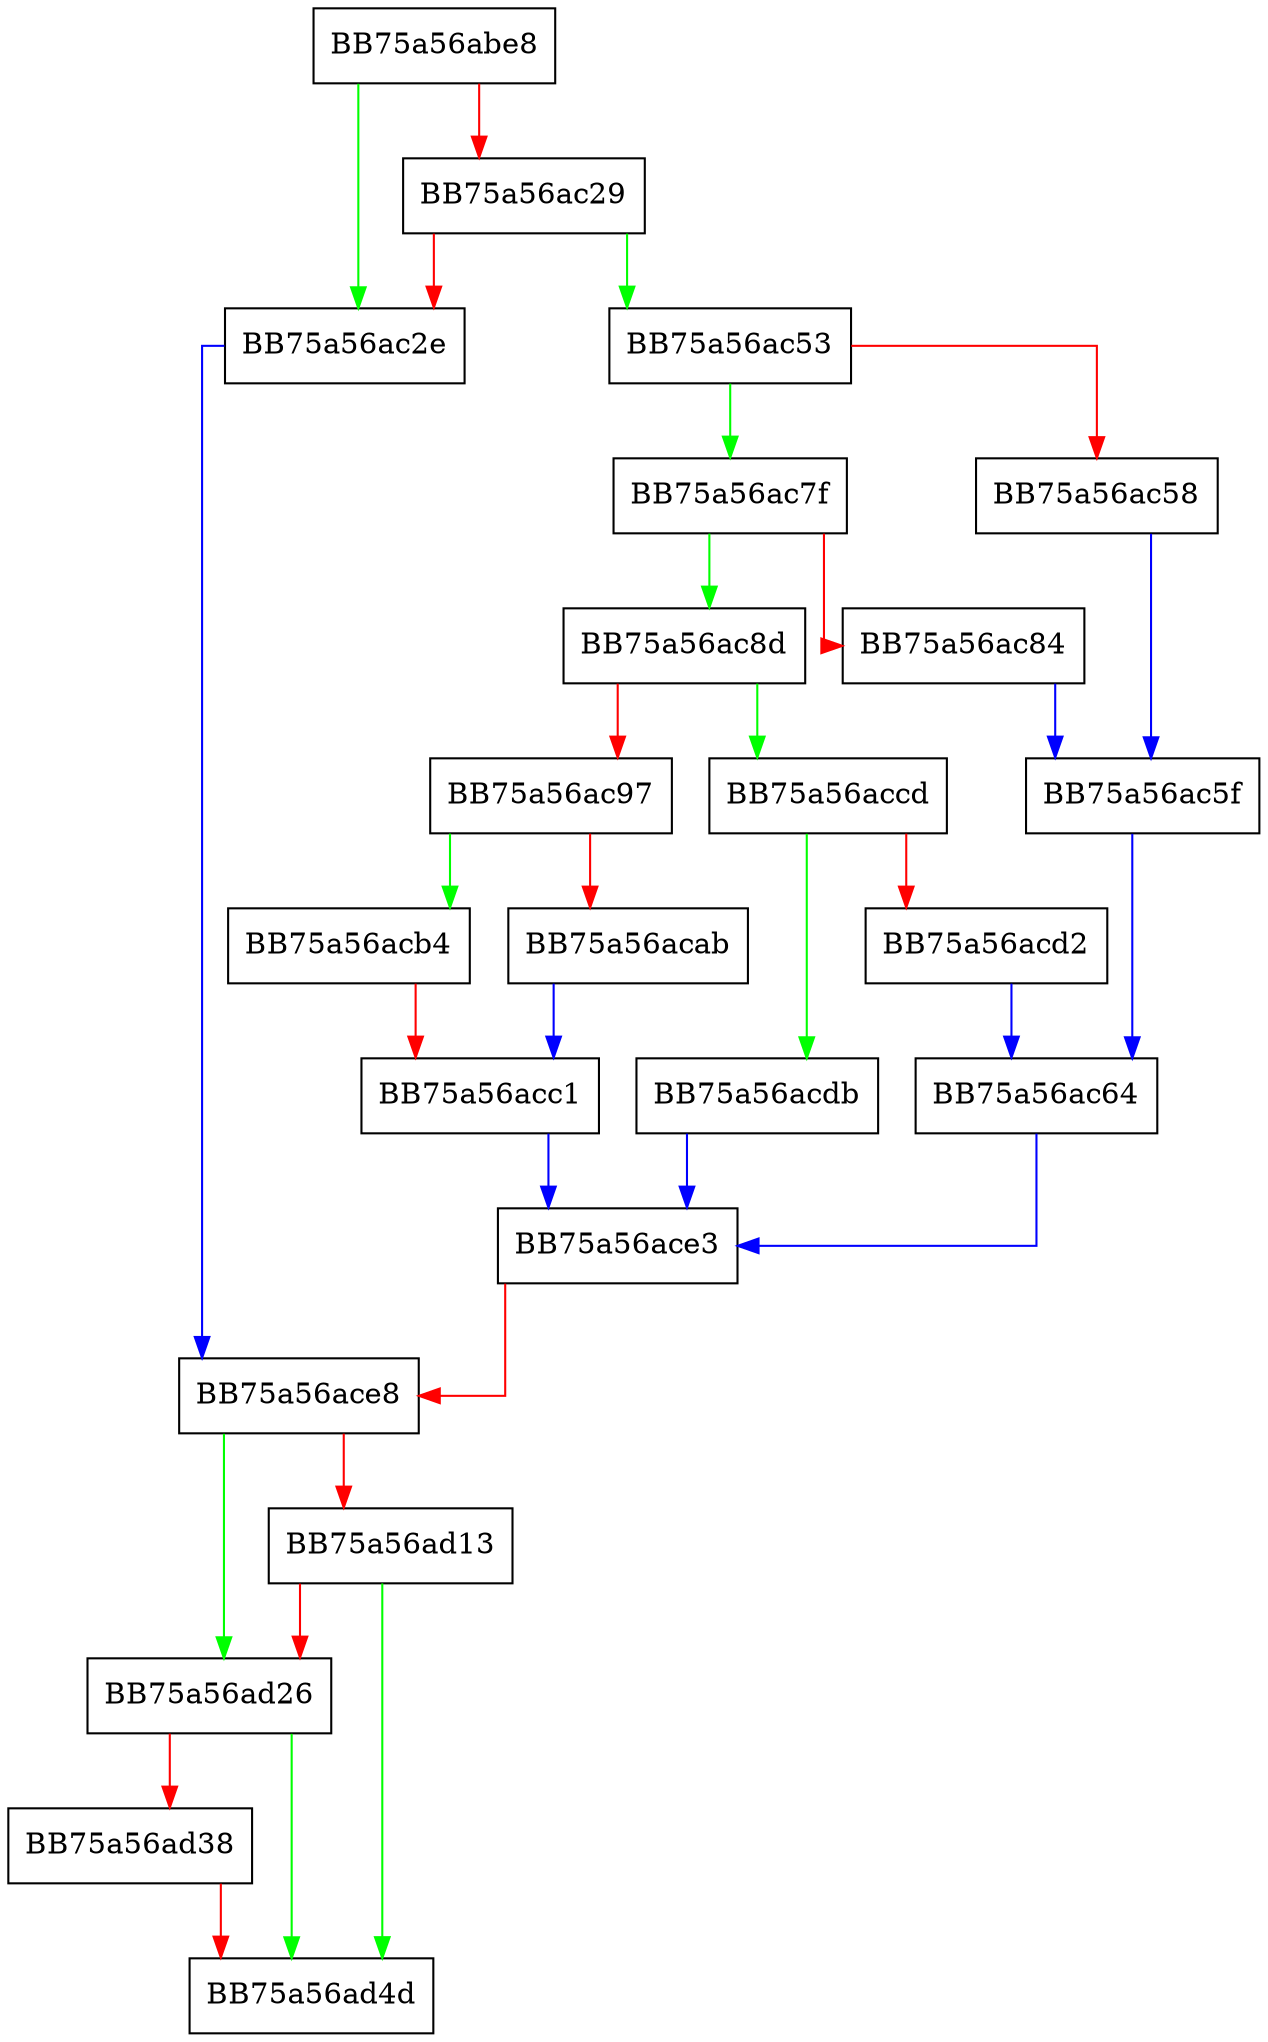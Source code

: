 digraph GetReportType {
  node [shape="box"];
  graph [splines=ortho];
  BB75a56abe8 -> BB75a56ac2e [color="green"];
  BB75a56abe8 -> BB75a56ac29 [color="red"];
  BB75a56ac29 -> BB75a56ac53 [color="green"];
  BB75a56ac29 -> BB75a56ac2e [color="red"];
  BB75a56ac2e -> BB75a56ace8 [color="blue"];
  BB75a56ac53 -> BB75a56ac7f [color="green"];
  BB75a56ac53 -> BB75a56ac58 [color="red"];
  BB75a56ac58 -> BB75a56ac5f [color="blue"];
  BB75a56ac5f -> BB75a56ac64 [color="blue"];
  BB75a56ac64 -> BB75a56ace3 [color="blue"];
  BB75a56ac7f -> BB75a56ac8d [color="green"];
  BB75a56ac7f -> BB75a56ac84 [color="red"];
  BB75a56ac84 -> BB75a56ac5f [color="blue"];
  BB75a56ac8d -> BB75a56accd [color="green"];
  BB75a56ac8d -> BB75a56ac97 [color="red"];
  BB75a56ac97 -> BB75a56acb4 [color="green"];
  BB75a56ac97 -> BB75a56acab [color="red"];
  BB75a56acab -> BB75a56acc1 [color="blue"];
  BB75a56acb4 -> BB75a56acc1 [color="red"];
  BB75a56acc1 -> BB75a56ace3 [color="blue"];
  BB75a56accd -> BB75a56acdb [color="green"];
  BB75a56accd -> BB75a56acd2 [color="red"];
  BB75a56acd2 -> BB75a56ac64 [color="blue"];
  BB75a56acdb -> BB75a56ace3 [color="blue"];
  BB75a56ace3 -> BB75a56ace8 [color="red"];
  BB75a56ace8 -> BB75a56ad26 [color="green"];
  BB75a56ace8 -> BB75a56ad13 [color="red"];
  BB75a56ad13 -> BB75a56ad4d [color="green"];
  BB75a56ad13 -> BB75a56ad26 [color="red"];
  BB75a56ad26 -> BB75a56ad4d [color="green"];
  BB75a56ad26 -> BB75a56ad38 [color="red"];
  BB75a56ad38 -> BB75a56ad4d [color="red"];
}